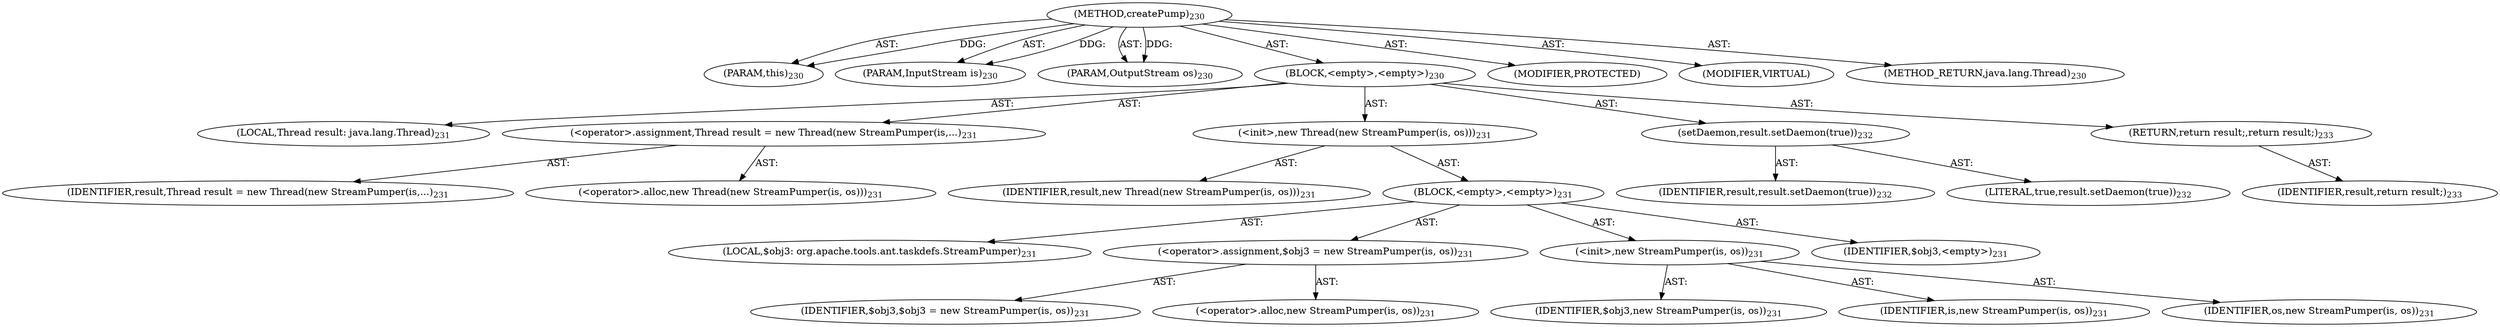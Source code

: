 digraph "createPump" {  
"111669149703" [label = <(METHOD,createPump)<SUB>230</SUB>> ]
"115964117004" [label = <(PARAM,this)<SUB>230</SUB>> ]
"115964117005" [label = <(PARAM,InputStream is)<SUB>230</SUB>> ]
"115964117006" [label = <(PARAM,OutputStream os)<SUB>230</SUB>> ]
"25769803797" [label = <(BLOCK,&lt;empty&gt;,&lt;empty&gt;)<SUB>230</SUB>> ]
"94489280533" [label = <(LOCAL,Thread result: java.lang.Thread)<SUB>231</SUB>> ]
"30064771218" [label = <(&lt;operator&gt;.assignment,Thread result = new Thread(new StreamPumper(is,...)<SUB>231</SUB>> ]
"68719476864" [label = <(IDENTIFIER,result,Thread result = new Thread(new StreamPumper(is,...)<SUB>231</SUB>> ]
"30064771219" [label = <(&lt;operator&gt;.alloc,new Thread(new StreamPumper(is, os)))<SUB>231</SUB>> ]
"30064771220" [label = <(&lt;init&gt;,new Thread(new StreamPumper(is, os)))<SUB>231</SUB>> ]
"68719476865" [label = <(IDENTIFIER,result,new Thread(new StreamPumper(is, os)))<SUB>231</SUB>> ]
"25769803798" [label = <(BLOCK,&lt;empty&gt;,&lt;empty&gt;)<SUB>231</SUB>> ]
"94489280534" [label = <(LOCAL,$obj3: org.apache.tools.ant.taskdefs.StreamPumper)<SUB>231</SUB>> ]
"30064771221" [label = <(&lt;operator&gt;.assignment,$obj3 = new StreamPumper(is, os))<SUB>231</SUB>> ]
"68719476866" [label = <(IDENTIFIER,$obj3,$obj3 = new StreamPumper(is, os))<SUB>231</SUB>> ]
"30064771222" [label = <(&lt;operator&gt;.alloc,new StreamPumper(is, os))<SUB>231</SUB>> ]
"30064771223" [label = <(&lt;init&gt;,new StreamPumper(is, os))<SUB>231</SUB>> ]
"68719476867" [label = <(IDENTIFIER,$obj3,new StreamPumper(is, os))<SUB>231</SUB>> ]
"68719476868" [label = <(IDENTIFIER,is,new StreamPumper(is, os))<SUB>231</SUB>> ]
"68719476869" [label = <(IDENTIFIER,os,new StreamPumper(is, os))<SUB>231</SUB>> ]
"68719476870" [label = <(IDENTIFIER,$obj3,&lt;empty&gt;)<SUB>231</SUB>> ]
"30064771224" [label = <(setDaemon,result.setDaemon(true))<SUB>232</SUB>> ]
"68719476871" [label = <(IDENTIFIER,result,result.setDaemon(true))<SUB>232</SUB>> ]
"90194313241" [label = <(LITERAL,true,result.setDaemon(true))<SUB>232</SUB>> ]
"146028888065" [label = <(RETURN,return result;,return result;)<SUB>233</SUB>> ]
"68719476872" [label = <(IDENTIFIER,result,return result;)<SUB>233</SUB>> ]
"133143986196" [label = <(MODIFIER,PROTECTED)> ]
"133143986197" [label = <(MODIFIER,VIRTUAL)> ]
"128849018887" [label = <(METHOD_RETURN,java.lang.Thread)<SUB>230</SUB>> ]
  "111669149703" -> "115964117004"  [ label = "AST: "] 
  "111669149703" -> "115964117005"  [ label = "AST: "] 
  "111669149703" -> "115964117006"  [ label = "AST: "] 
  "111669149703" -> "25769803797"  [ label = "AST: "] 
  "111669149703" -> "133143986196"  [ label = "AST: "] 
  "111669149703" -> "133143986197"  [ label = "AST: "] 
  "111669149703" -> "128849018887"  [ label = "AST: "] 
  "25769803797" -> "94489280533"  [ label = "AST: "] 
  "25769803797" -> "30064771218"  [ label = "AST: "] 
  "25769803797" -> "30064771220"  [ label = "AST: "] 
  "25769803797" -> "30064771224"  [ label = "AST: "] 
  "25769803797" -> "146028888065"  [ label = "AST: "] 
  "30064771218" -> "68719476864"  [ label = "AST: "] 
  "30064771218" -> "30064771219"  [ label = "AST: "] 
  "30064771220" -> "68719476865"  [ label = "AST: "] 
  "30064771220" -> "25769803798"  [ label = "AST: "] 
  "25769803798" -> "94489280534"  [ label = "AST: "] 
  "25769803798" -> "30064771221"  [ label = "AST: "] 
  "25769803798" -> "30064771223"  [ label = "AST: "] 
  "25769803798" -> "68719476870"  [ label = "AST: "] 
  "30064771221" -> "68719476866"  [ label = "AST: "] 
  "30064771221" -> "30064771222"  [ label = "AST: "] 
  "30064771223" -> "68719476867"  [ label = "AST: "] 
  "30064771223" -> "68719476868"  [ label = "AST: "] 
  "30064771223" -> "68719476869"  [ label = "AST: "] 
  "30064771224" -> "68719476871"  [ label = "AST: "] 
  "30064771224" -> "90194313241"  [ label = "AST: "] 
  "146028888065" -> "68719476872"  [ label = "AST: "] 
  "111669149703" -> "115964117004"  [ label = "DDG: "] 
  "111669149703" -> "115964117005"  [ label = "DDG: "] 
  "111669149703" -> "115964117006"  [ label = "DDG: "] 
}
